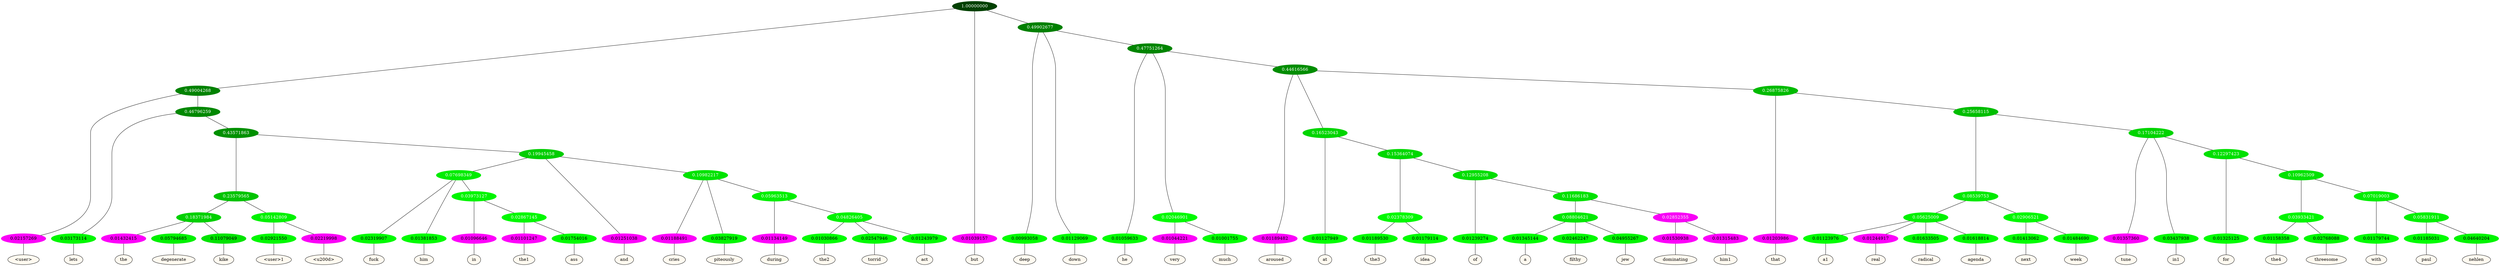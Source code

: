 graph {
	node [format=png height=0.15 nodesep=0.001 ordering=out overlap=prism overlap_scaling=0.01 ranksep=0.001 ratio=0.2 style=filled width=0.15]
	{
		rank=same
		a_w_4 [label="\<user\>" color=black fillcolor=floralwhite style="filled,solid"]
		a_w_9 [label=lets color=black fillcolor=floralwhite style="filled,solid"]
		a_w_30 [label=the color=black fillcolor=floralwhite style="filled,solid"]
		a_w_31 [label=degenerate color=black fillcolor=floralwhite style="filled,solid"]
		a_w_32 [label=kike color=black fillcolor=floralwhite style="filled,solid"]
		a_w_33 [label="\<user\>1" color=black fillcolor=floralwhite style="filled,solid"]
		a_w_34 [label="\<u200d\>" color=black fillcolor=floralwhite style="filled,solid"]
		a_w_35 [label=fuck color=black fillcolor=floralwhite style="filled,solid"]
		a_w_36 [label=him color=black fillcolor=floralwhite style="filled,solid"]
		a_w_45 [label=in color=black fillcolor=floralwhite style="filled,solid"]
		a_w_58 [label=the1 color=black fillcolor=floralwhite style="filled,solid"]
		a_w_59 [label=ass color=black fillcolor=floralwhite style="filled,solid"]
		a_w_24 [label=and color=black fillcolor=floralwhite style="filled,solid"]
		a_w_38 [label=cries color=black fillcolor=floralwhite style="filled,solid"]
		a_w_39 [label=piteously color=black fillcolor=floralwhite style="filled,solid"]
		a_w_47 [label=during color=black fillcolor=floralwhite style="filled,solid"]
		a_w_60 [label=the2 color=black fillcolor=floralwhite style="filled,solid"]
		a_w_61 [label=torrid color=black fillcolor=floralwhite style="filled,solid"]
		a_w_62 [label=act color=black fillcolor=floralwhite style="filled,solid"]
		a_w_2 [label=but color=black fillcolor=floralwhite style="filled,solid"]
		a_w_6 [label=deep color=black fillcolor=floralwhite style="filled,solid"]
		a_w_7 [label=down color=black fillcolor=floralwhite style="filled,solid"]
		a_w_11 [label=he color=black fillcolor=floralwhite style="filled,solid"]
		a_w_16 [label=very color=black fillcolor=floralwhite style="filled,solid"]
		a_w_17 [label=much color=black fillcolor=floralwhite style="filled,solid"]
		a_w_18 [label=aroused color=black fillcolor=floralwhite style="filled,solid"]
		a_w_26 [label=at color=black fillcolor=floralwhite style="filled,solid"]
		a_w_49 [label=the3 color=black fillcolor=floralwhite style="filled,solid"]
		a_w_50 [label=idea color=black fillcolor=floralwhite style="filled,solid"]
		a_w_51 [label=of color=black fillcolor=floralwhite style="filled,solid"]
		a_w_73 [label=a color=black fillcolor=floralwhite style="filled,solid"]
		a_w_74 [label=filthy color=black fillcolor=floralwhite style="filled,solid"]
		a_w_75 [label=jew color=black fillcolor=floralwhite style="filled,solid"]
		a_w_76 [label=dominating color=black fillcolor=floralwhite style="filled,solid"]
		a_w_77 [label=him1 color=black fillcolor=floralwhite style="filled,solid"]
		a_w_28 [label=that color=black fillcolor=floralwhite style="filled,solid"]
		a_w_65 [label=a1 color=black fillcolor=floralwhite style="filled,solid"]
		a_w_66 [label=real color=black fillcolor=floralwhite style="filled,solid"]
		a_w_67 [label=radical color=black fillcolor=floralwhite style="filled,solid"]
		a_w_68 [label=agenda color=black fillcolor=floralwhite style="filled,solid"]
		a_w_69 [label=next color=black fillcolor=floralwhite style="filled,solid"]
		a_w_70 [label=week color=black fillcolor=floralwhite style="filled,solid"]
		a_w_55 [label=tune color=black fillcolor=floralwhite style="filled,solid"]
		a_w_56 [label=in1 color=black fillcolor=floralwhite style="filled,solid"]
		a_w_71 [label=for color=black fillcolor=floralwhite style="filled,solid"]
		a_w_80 [label=the4 color=black fillcolor=floralwhite style="filled,solid"]
		a_w_81 [label=threesome color=black fillcolor=floralwhite style="filled,solid"]
		a_w_82 [label=with color=black fillcolor=floralwhite style="filled,solid"]
		a_w_84 [label=paul color=black fillcolor=floralwhite style="filled,solid"]
		a_w_85 [label=nehlen color=black fillcolor=floralwhite style="filled,solid"]
	}
	a_n_4 -- a_w_4
	a_n_9 -- a_w_9
	a_n_30 -- a_w_30
	a_n_31 -- a_w_31
	a_n_32 -- a_w_32
	a_n_33 -- a_w_33
	a_n_34 -- a_w_34
	a_n_35 -- a_w_35
	a_n_36 -- a_w_36
	a_n_45 -- a_w_45
	a_n_58 -- a_w_58
	a_n_59 -- a_w_59
	a_n_24 -- a_w_24
	a_n_38 -- a_w_38
	a_n_39 -- a_w_39
	a_n_47 -- a_w_47
	a_n_60 -- a_w_60
	a_n_61 -- a_w_61
	a_n_62 -- a_w_62
	a_n_2 -- a_w_2
	a_n_6 -- a_w_6
	a_n_7 -- a_w_7
	a_n_11 -- a_w_11
	a_n_16 -- a_w_16
	a_n_17 -- a_w_17
	a_n_18 -- a_w_18
	a_n_26 -- a_w_26
	a_n_49 -- a_w_49
	a_n_50 -- a_w_50
	a_n_51 -- a_w_51
	a_n_73 -- a_w_73
	a_n_74 -- a_w_74
	a_n_75 -- a_w_75
	a_n_76 -- a_w_76
	a_n_77 -- a_w_77
	a_n_28 -- a_w_28
	a_n_65 -- a_w_65
	a_n_66 -- a_w_66
	a_n_67 -- a_w_67
	a_n_68 -- a_w_68
	a_n_69 -- a_w_69
	a_n_70 -- a_w_70
	a_n_55 -- a_w_55
	a_n_56 -- a_w_56
	a_n_71 -- a_w_71
	a_n_80 -- a_w_80
	a_n_81 -- a_w_81
	a_n_82 -- a_w_82
	a_n_84 -- a_w_84
	a_n_85 -- a_w_85
	{
		rank=same
		a_n_4 [label=0.02157269 color="0.835 1.000 0.978" fontcolor=black]
		a_n_9 [label=0.03173114 color="0.334 1.000 0.968" fontcolor=black]
		a_n_30 [label=0.01432415 color="0.835 1.000 0.986" fontcolor=black]
		a_n_31 [label=0.05794685 color="0.334 1.000 0.942" fontcolor=black]
		a_n_32 [label=0.11079049 color="0.334 1.000 0.889" fontcolor=black]
		a_n_33 [label=0.02921550 color="0.334 1.000 0.971" fontcolor=black]
		a_n_34 [label=0.02219998 color="0.835 1.000 0.978" fontcolor=black]
		a_n_35 [label=0.02319907 color="0.334 1.000 0.977" fontcolor=black]
		a_n_36 [label=0.01381853 color="0.334 1.000 0.986" fontcolor=black]
		a_n_45 [label=0.01096646 color="0.835 1.000 0.989" fontcolor=black]
		a_n_58 [label=0.01101247 color="0.835 1.000 0.989" fontcolor=black]
		a_n_59 [label=0.01754016 color="0.334 1.000 0.982" fontcolor=black]
		a_n_24 [label=0.01251038 color="0.835 1.000 0.987" fontcolor=black]
		a_n_38 [label=0.01188491 color="0.835 1.000 0.988" fontcolor=black]
		a_n_39 [label=0.03827919 color="0.334 1.000 0.962" fontcolor=black]
		a_n_47 [label=0.01134149 color="0.835 1.000 0.989" fontcolor=black]
		a_n_60 [label=0.01030866 color="0.334 1.000 0.990" fontcolor=black]
		a_n_61 [label=0.02547946 color="0.334 1.000 0.975" fontcolor=black]
		a_n_62 [label=0.01243979 color="0.334 1.000 0.988" fontcolor=black]
		a_n_2 [label=0.01039157 color="0.835 1.000 0.990" fontcolor=black]
		a_n_6 [label=0.00993058 color="0.334 1.000 0.990" fontcolor=black]
		a_n_7 [label=0.01129069 color="0.334 1.000 0.989" fontcolor=black]
		a_n_11 [label=0.01059633 color="0.334 1.000 0.989" fontcolor=black]
		a_n_16 [label=0.01044221 color="0.835 1.000 0.990" fontcolor=black]
		a_n_17 [label=0.01001755 color="0.334 1.000 0.990" fontcolor=black]
		a_n_18 [label=0.01189482 color="0.835 1.000 0.988" fontcolor=black]
		a_n_26 [label=0.01127949 color="0.334 1.000 0.989" fontcolor=black]
		a_n_49 [label=0.01189530 color="0.334 1.000 0.988" fontcolor=black]
		a_n_50 [label=0.01179114 color="0.334 1.000 0.988" fontcolor=black]
		a_n_51 [label=0.01239274 color="0.334 1.000 0.988" fontcolor=black]
		a_n_73 [label=0.01345144 color="0.334 1.000 0.987" fontcolor=black]
		a_n_74 [label=0.02462247 color="0.334 1.000 0.975" fontcolor=black]
		a_n_75 [label=0.04955267 color="0.334 1.000 0.950" fontcolor=black]
		a_n_76 [label=0.01530938 color="0.835 1.000 0.985" fontcolor=black]
		a_n_77 [label=0.01315483 color="0.835 1.000 0.987" fontcolor=black]
		a_n_28 [label=0.01203986 color="0.835 1.000 0.988" fontcolor=black]
		a_n_65 [label=0.01123976 color="0.334 1.000 0.989" fontcolor=black]
		a_n_66 [label=0.01244917 color="0.835 1.000 0.988" fontcolor=black]
		a_n_67 [label=0.01633505 color="0.334 1.000 0.984" fontcolor=black]
		a_n_68 [label=0.01618814 color="0.334 1.000 0.984" fontcolor=black]
		a_n_69 [label=0.01413062 color="0.334 1.000 0.986" fontcolor=black]
		a_n_70 [label=0.01484690 color="0.334 1.000 0.985" fontcolor=black]
		a_n_55 [label=0.01357360 color="0.835 1.000 0.986" fontcolor=black]
		a_n_56 [label=0.03437938 color="0.334 1.000 0.966" fontcolor=black]
		a_n_71 [label=0.01325125 color="0.334 1.000 0.987" fontcolor=black]
		a_n_80 [label=0.01158358 color="0.334 1.000 0.988" fontcolor=black]
		a_n_81 [label=0.02768088 color="0.334 1.000 0.972" fontcolor=black]
		a_n_82 [label=0.01179744 color="0.334 1.000 0.988" fontcolor=black]
		a_n_84 [label=0.01185031 color="0.334 1.000 0.988" fontcolor=black]
		a_n_85 [label=0.04640204 color="0.334 1.000 0.954" fontcolor=black]
	}
	a_n_0 [label=1.00000000 color="0.334 1.000 0.250" fontcolor=grey99]
	a_n_1 [label=0.49004268 color="0.334 1.000 0.510" fontcolor=grey99]
	a_n_0 -- a_n_1
	a_n_0 -- a_n_2
	a_n_3 [label=0.49902677 color="0.334 1.000 0.501" fontcolor=grey99]
	a_n_0 -- a_n_3
	a_n_1 -- a_n_4
	a_n_5 [label=0.46796259 color="0.334 1.000 0.532" fontcolor=grey99]
	a_n_1 -- a_n_5
	a_n_3 -- a_n_6
	a_n_3 -- a_n_7
	a_n_8 [label=0.47751264 color="0.334 1.000 0.522" fontcolor=grey99]
	a_n_3 -- a_n_8
	a_n_5 -- a_n_9
	a_n_10 [label=0.43571863 color="0.334 1.000 0.564" fontcolor=grey99]
	a_n_5 -- a_n_10
	a_n_8 -- a_n_11
	a_n_12 [label=0.02046901 color="0.334 1.000 0.980" fontcolor=grey99]
	a_n_8 -- a_n_12
	a_n_13 [label=0.44616566 color="0.334 1.000 0.554" fontcolor=grey99]
	a_n_8 -- a_n_13
	a_n_14 [label=0.23579565 color="0.334 1.000 0.764" fontcolor=grey99]
	a_n_10 -- a_n_14
	a_n_15 [label=0.19945458 color="0.334 1.000 0.801" fontcolor=grey99]
	a_n_10 -- a_n_15
	a_n_12 -- a_n_16
	a_n_12 -- a_n_17
	a_n_13 -- a_n_18
	a_n_19 [label=0.16523043 color="0.334 1.000 0.835" fontcolor=grey99]
	a_n_13 -- a_n_19
	a_n_20 [label=0.26875826 color="0.334 1.000 0.731" fontcolor=grey99]
	a_n_13 -- a_n_20
	a_n_21 [label=0.18371984 color="0.334 1.000 0.816" fontcolor=grey99]
	a_n_14 -- a_n_21
	a_n_22 [label=0.05142809 color="0.334 1.000 0.949" fontcolor=grey99]
	a_n_14 -- a_n_22
	a_n_23 [label=0.07698349 color="0.334 1.000 0.923" fontcolor=grey99]
	a_n_15 -- a_n_23
	a_n_15 -- a_n_24
	a_n_25 [label=0.10982217 color="0.334 1.000 0.890" fontcolor=grey99]
	a_n_15 -- a_n_25
	a_n_19 -- a_n_26
	a_n_27 [label=0.15364074 color="0.334 1.000 0.846" fontcolor=grey99]
	a_n_19 -- a_n_27
	a_n_20 -- a_n_28
	a_n_29 [label=0.25658115 color="0.334 1.000 0.743" fontcolor=grey99]
	a_n_20 -- a_n_29
	a_n_21 -- a_n_30
	a_n_21 -- a_n_31
	a_n_21 -- a_n_32
	a_n_22 -- a_n_33
	a_n_22 -- a_n_34
	a_n_23 -- a_n_35
	a_n_23 -- a_n_36
	a_n_37 [label=0.03973127 color="0.334 1.000 0.960" fontcolor=grey99]
	a_n_23 -- a_n_37
	a_n_25 -- a_n_38
	a_n_25 -- a_n_39
	a_n_40 [label=0.05963513 color="0.334 1.000 0.940" fontcolor=grey99]
	a_n_25 -- a_n_40
	a_n_41 [label=0.02378309 color="0.334 1.000 0.976" fontcolor=grey99]
	a_n_27 -- a_n_41
	a_n_42 [label=0.12955208 color="0.334 1.000 0.870" fontcolor=grey99]
	a_n_27 -- a_n_42
	a_n_43 [label=0.08539753 color="0.334 1.000 0.915" fontcolor=grey99]
	a_n_29 -- a_n_43
	a_n_44 [label=0.17104222 color="0.334 1.000 0.829" fontcolor=grey99]
	a_n_29 -- a_n_44
	a_n_37 -- a_n_45
	a_n_46 [label=0.02867145 color="0.334 1.000 0.971" fontcolor=grey99]
	a_n_37 -- a_n_46
	a_n_40 -- a_n_47
	a_n_48 [label=0.04826405 color="0.334 1.000 0.952" fontcolor=grey99]
	a_n_40 -- a_n_48
	a_n_41 -- a_n_49
	a_n_41 -- a_n_50
	a_n_42 -- a_n_51
	a_n_52 [label=0.11686183 color="0.334 1.000 0.883" fontcolor=grey99]
	a_n_42 -- a_n_52
	a_n_53 [label=0.05625009 color="0.334 1.000 0.944" fontcolor=grey99]
	a_n_43 -- a_n_53
	a_n_54 [label=0.02906521 color="0.334 1.000 0.971" fontcolor=grey99]
	a_n_43 -- a_n_54
	a_n_44 -- a_n_55
	a_n_44 -- a_n_56
	a_n_57 [label=0.12297423 color="0.334 1.000 0.877" fontcolor=grey99]
	a_n_44 -- a_n_57
	a_n_46 -- a_n_58
	a_n_46 -- a_n_59
	a_n_48 -- a_n_60
	a_n_48 -- a_n_61
	a_n_48 -- a_n_62
	a_n_63 [label=0.08804621 color="0.334 1.000 0.912" fontcolor=grey99]
	a_n_52 -- a_n_63
	a_n_64 [label=0.02852355 color="0.835 1.000 0.971" fontcolor=grey99]
	a_n_52 -- a_n_64
	a_n_53 -- a_n_65
	a_n_53 -- a_n_66
	a_n_53 -- a_n_67
	a_n_53 -- a_n_68
	a_n_54 -- a_n_69
	a_n_54 -- a_n_70
	a_n_57 -- a_n_71
	a_n_72 [label=0.10962509 color="0.334 1.000 0.890" fontcolor=grey99]
	a_n_57 -- a_n_72
	a_n_63 -- a_n_73
	a_n_63 -- a_n_74
	a_n_63 -- a_n_75
	a_n_64 -- a_n_76
	a_n_64 -- a_n_77
	a_n_78 [label=0.03933421 color="0.334 1.000 0.961" fontcolor=grey99]
	a_n_72 -- a_n_78
	a_n_79 [label=0.07019003 color="0.334 1.000 0.930" fontcolor=grey99]
	a_n_72 -- a_n_79
	a_n_78 -- a_n_80
	a_n_78 -- a_n_81
	a_n_79 -- a_n_82
	a_n_83 [label=0.05831911 color="0.334 1.000 0.942" fontcolor=grey99]
	a_n_79 -- a_n_83
	a_n_83 -- a_n_84
	a_n_83 -- a_n_85
}
